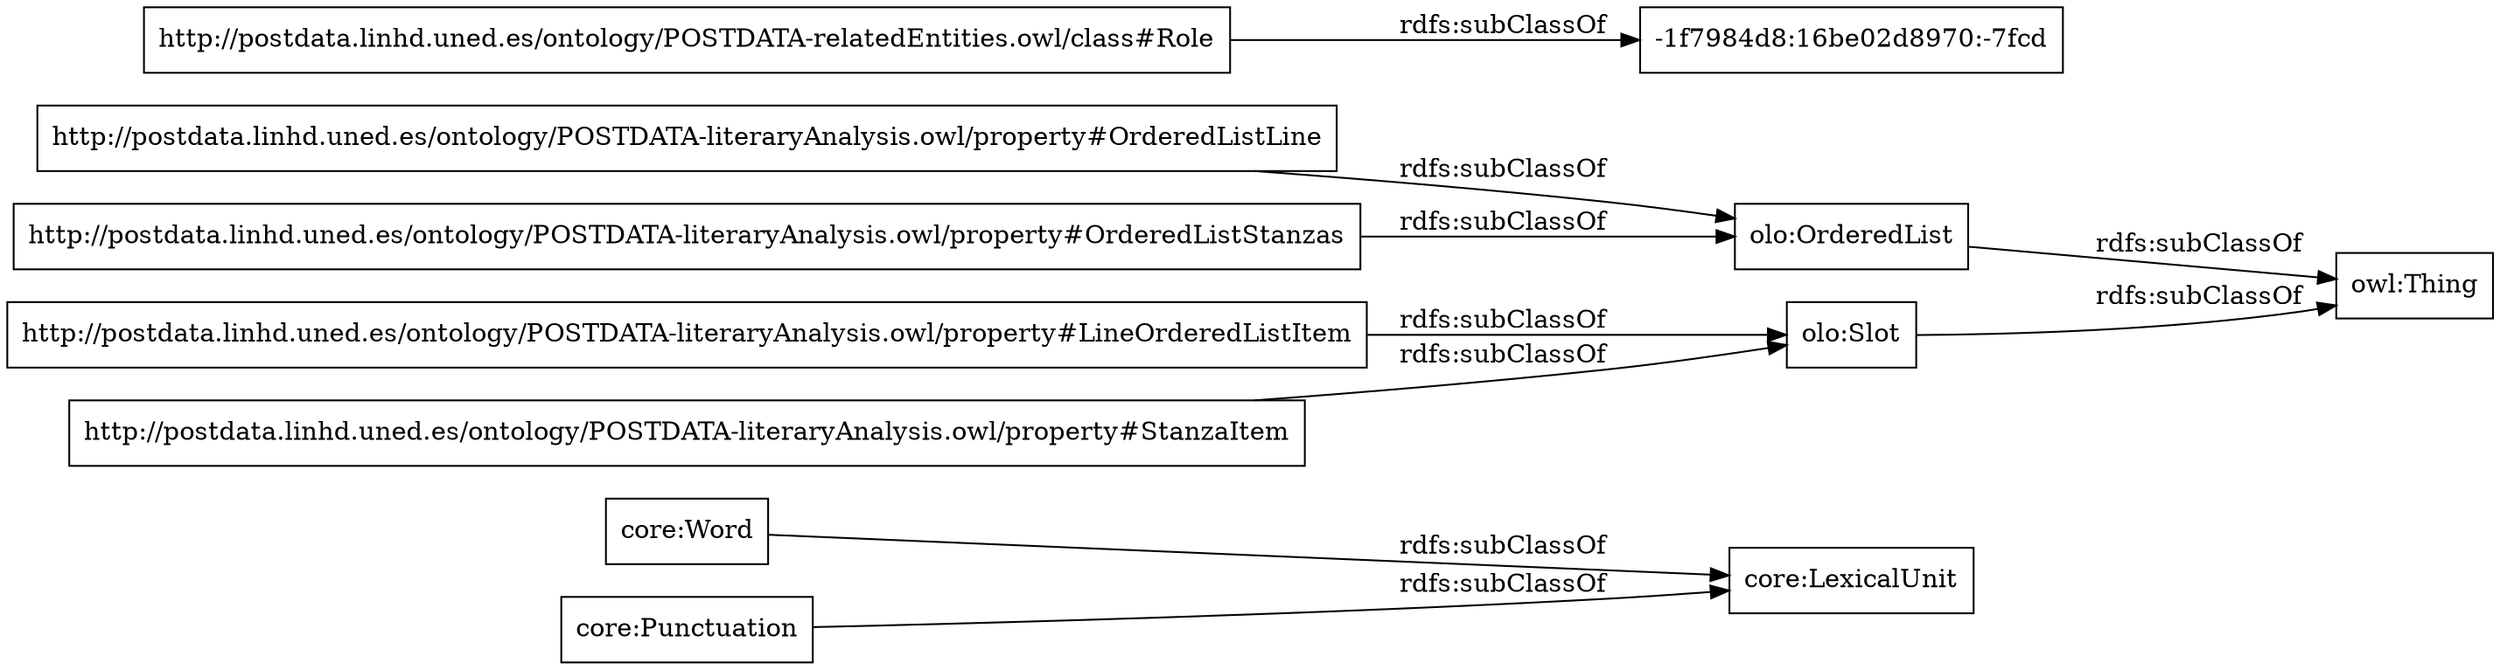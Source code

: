digraph ar2dtool_diagram { 
rankdir=LR;
size="1000"
node [shape = rectangle, color="black"]; "core:Word" "http://postdata.linhd.uned.es/ontology/POSTDATA-literaryAnalysis.owl/property#OrderedListLine" "core:LexicalUnit" "core:Punctuation" "-1f7984d8:16be02d8970:-7fcd" "http://postdata.linhd.uned.es/ontology/POSTDATA-literaryAnalysis.owl/property#StanzaItem" "http://postdata.linhd.uned.es/ontology/POSTDATA-literaryAnalysis.owl/property#OrderedListStanzas" "http://postdata.linhd.uned.es/ontology/POSTDATA-relatedEntities.owl/class#Role" "http://postdata.linhd.uned.es/ontology/POSTDATA-literaryAnalysis.owl/property#LineOrderedListItem" "olo:Slot" "olo:OrderedList" ; /*classes style*/
	"core:Punctuation" -> "core:LexicalUnit" [ label = "rdfs:subClassOf" ];
	"http://postdata.linhd.uned.es/ontology/POSTDATA-literaryAnalysis.owl/property#StanzaItem" -> "olo:Slot" [ label = "rdfs:subClassOf" ];
	"olo:OrderedList" -> "owl:Thing" [ label = "rdfs:subClassOf" ];
	"olo:Slot" -> "owl:Thing" [ label = "rdfs:subClassOf" ];
	"http://postdata.linhd.uned.es/ontology/POSTDATA-literaryAnalysis.owl/property#LineOrderedListItem" -> "olo:Slot" [ label = "rdfs:subClassOf" ];
	"http://postdata.linhd.uned.es/ontology/POSTDATA-literaryAnalysis.owl/property#OrderedListStanzas" -> "olo:OrderedList" [ label = "rdfs:subClassOf" ];
	"http://postdata.linhd.uned.es/ontology/POSTDATA-relatedEntities.owl/class#Role" -> "-1f7984d8:16be02d8970:-7fcd" [ label = "rdfs:subClassOf" ];
	"http://postdata.linhd.uned.es/ontology/POSTDATA-literaryAnalysis.owl/property#OrderedListLine" -> "olo:OrderedList" [ label = "rdfs:subClassOf" ];
	"core:Word" -> "core:LexicalUnit" [ label = "rdfs:subClassOf" ];

}
